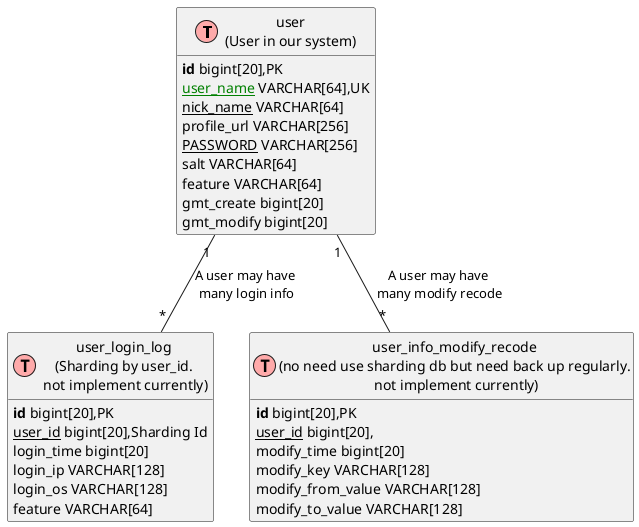 @startuml
' uncomment the line below if you're using computer with a retina display
' skinparam dpi 300
!define Table(name,desc) class name as "desc" << (T,#FFAAAA) >>
' we use bold for primary key
' green color for unique
' and underscore for not_null
!define primary_key(x) <b>x</b>
!define unique(x) <color:green>x</color>
!define not_null(x) <u>x</u>
' other tags available:
' <i></i>
' <back:COLOR></color>, where color is a color name or html color code
' (#FFAACC)
' see: http://plantuml.com/classes.html#More
hide methods
hide stereotypes

' entities

Table(user, "user\n(User in our system)") {
primary_key(id) bigint[20],PK
not_null(unique(user_name)) VARCHAR[64],UK
not_null(nick_name) VARCHAR[64]
profile_url VARCHAR[256]
not_null(PASSWORD) VARCHAR[256]
salt VARCHAR[64]
feature VARCHAR[64]
gmt_create bigint[20]
gmt_modify bigint[20]
}

Table(user_login_log, "user_login_log\n(Sharding by user_id.\n not implement currently)") {
primary_key(id) bigint[20],PK
not_null(user_id) bigint[20],Sharding Id
login_time bigint[20]
login_ip VARCHAR[128]
login_os VARCHAR[128]
feature VARCHAR[64]
}

Table(user_info_modify_recode, "user_info_modify_recode\n(no need use sharding db but need back up regularly.\n not implement currently)") {
primary_key(id) bigint[20],PK
not_null(user_id) bigint[20],
modify_time bigint[20]
modify_key VARCHAR[128]
modify_from_value VARCHAR[128]
modify_to_value VARCHAR[128]
}


' relationships
' one-to-one relationship
' user -- user_profile : "A user only \nhas one profile"
' one to may relationship
user "1" -- "*" user_login_log : "A user may have\n many login info"
user "1" -- "*" user_info_modify_recode : "A user may have\n many modify recode"
' many to many relationship
' Add mark if you like
' user  -->  user_login_log : "A user may be \nin many groups"

@enduml
